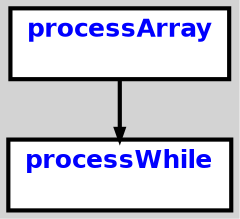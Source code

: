 digraph G {
ordering=out;
ranksep=.4;
bgcolor="lightgrey";  node [shape=box, fixedsize=false, fontsize=12, fontname="Helvetica-bold", fontcolor="blue"
width=.25, height=.25, color="black", fillcolor="white", style="filled, solid, bold"];

edge [arrowsize=.5, color="black", style="bold"]
    n00001252932A34D0 [label="processWhile\n "]
    n00001252932A3550 [label="processArray\n "]
    n00001252932A3550 -> n00001252932A34D0
}
